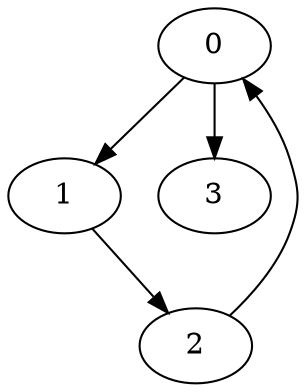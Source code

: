 /* try "(F[p>=5]true&XXXp)" with n=13 */
digraph G {
 0 [props="p"];
 1 [props="q"];
 2 [props="q"];
 3 [props="r"];
 0 -> 1 -> 2 -> 0 -> 3;
}
